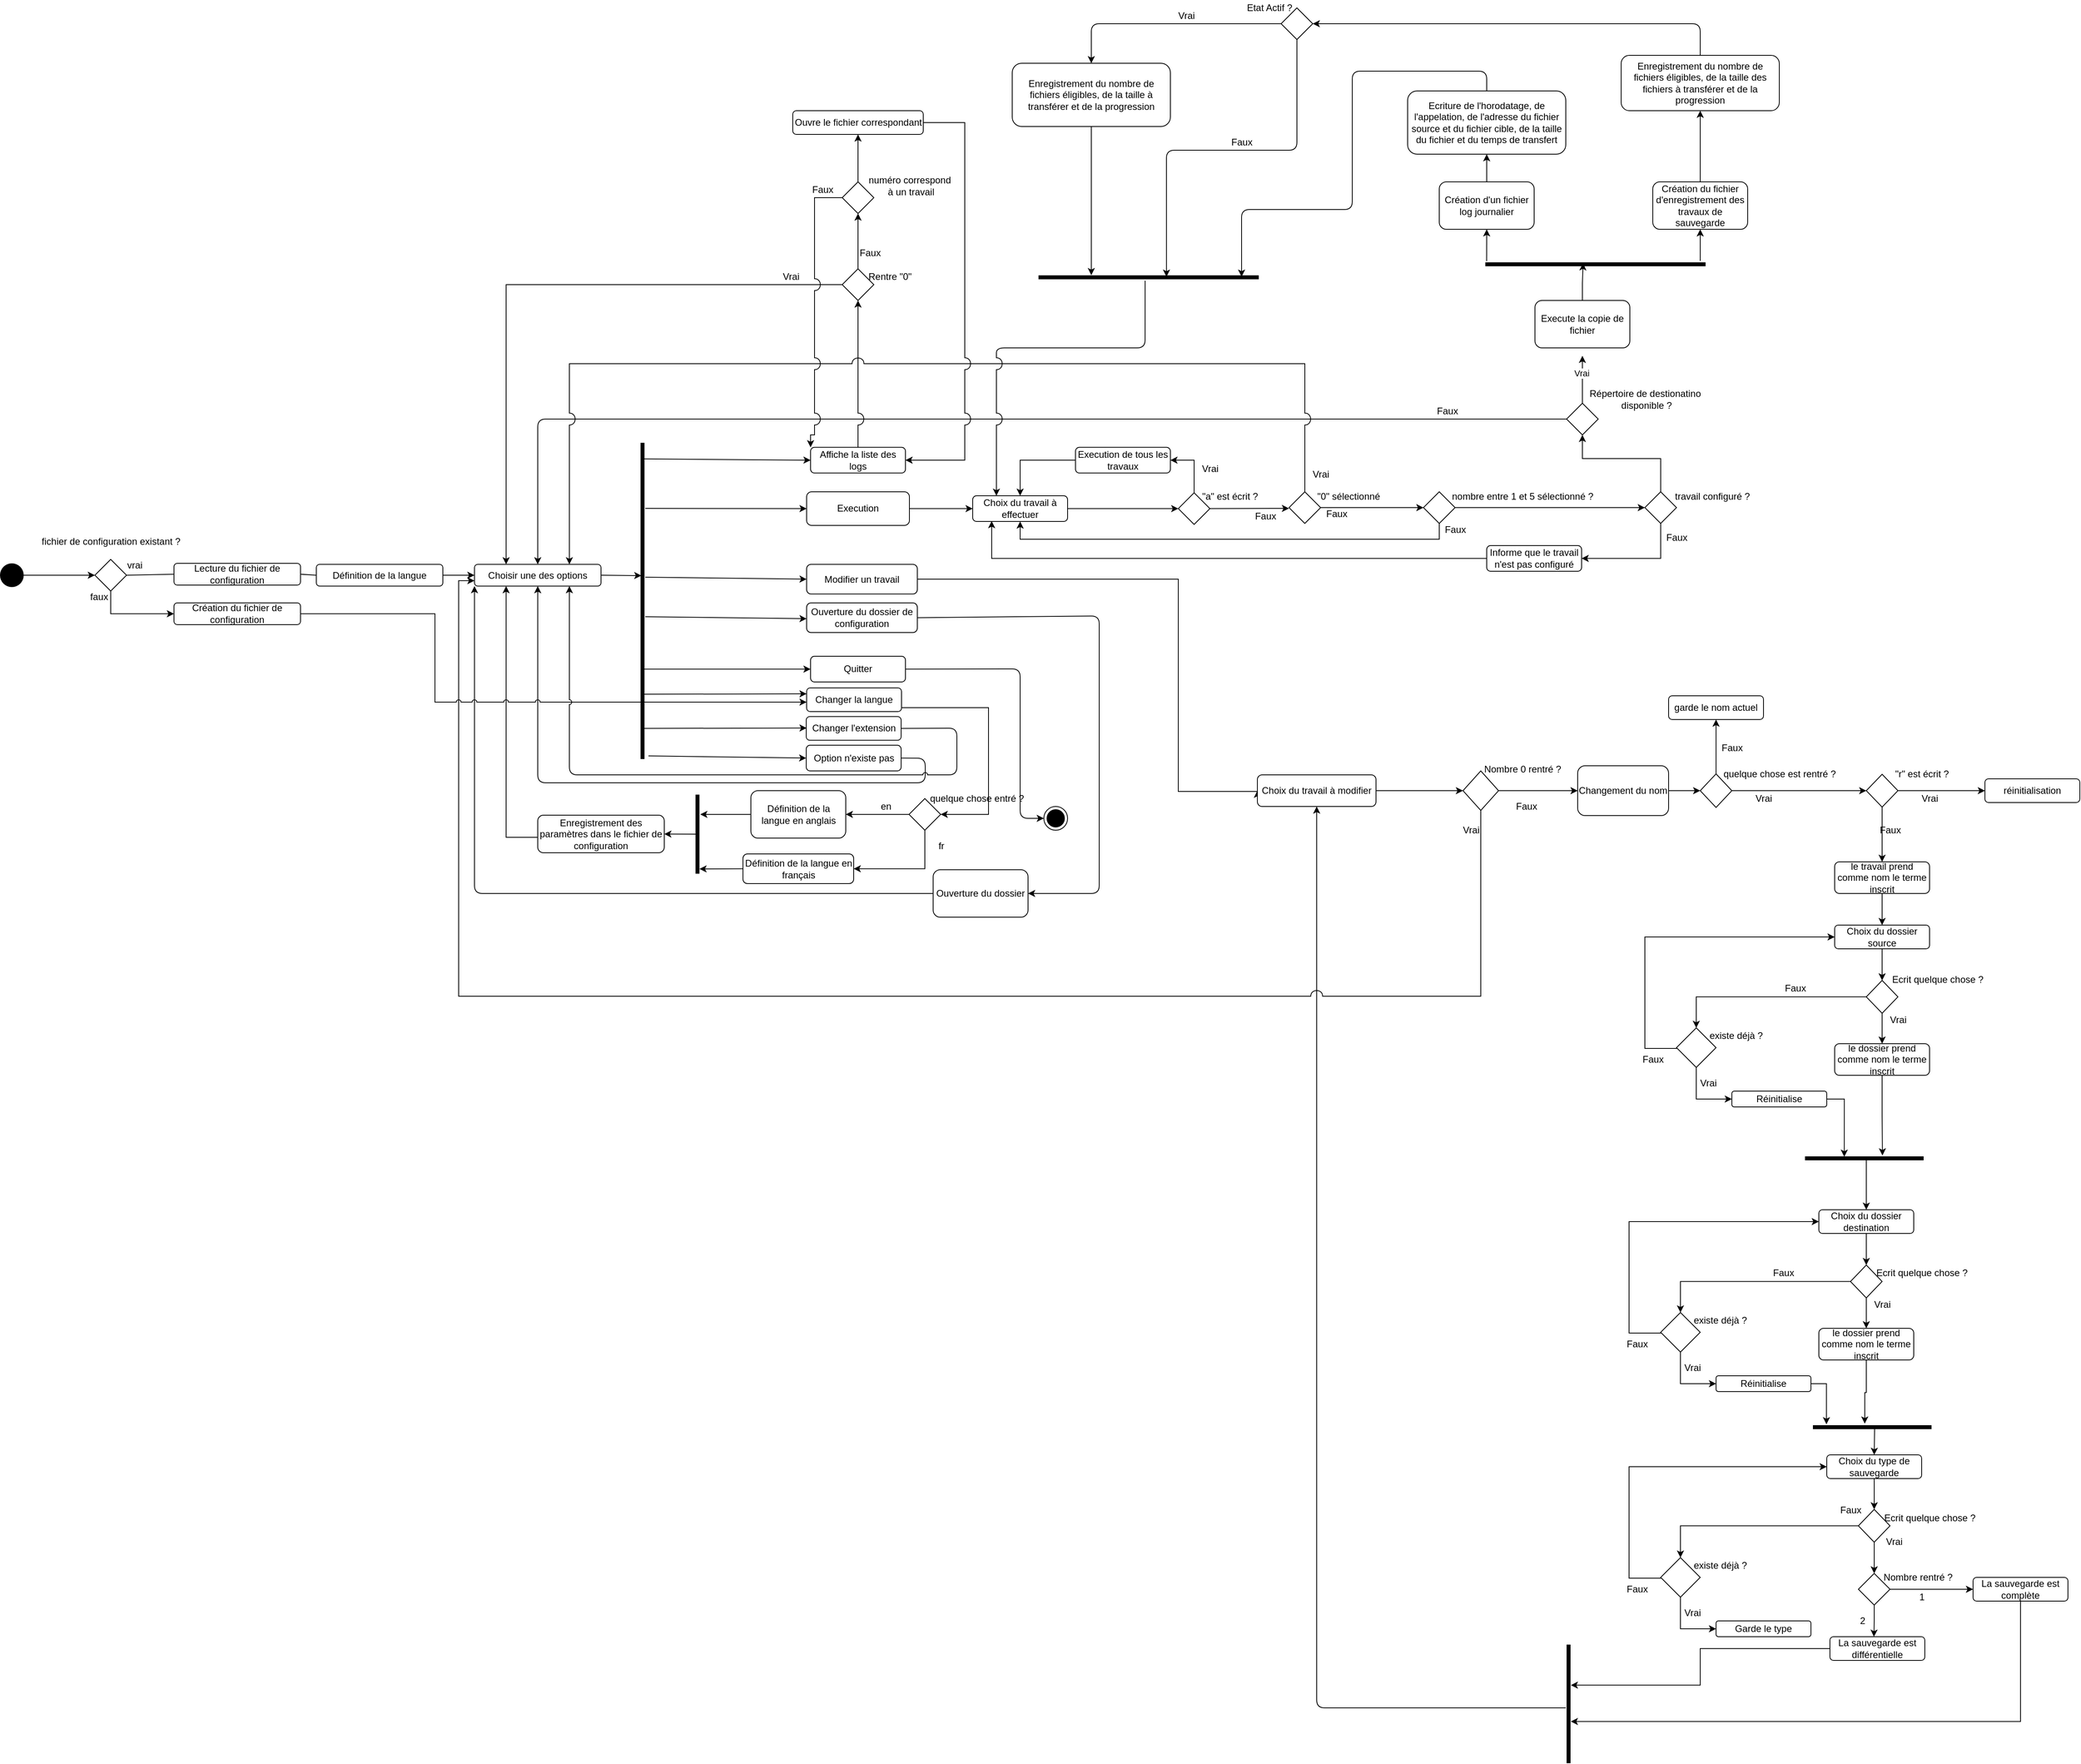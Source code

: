 <mxfile version="13.9.9" type="device"><diagram id="Pqqq1iRG-9QUSBHrZ13n" name="Page-1"><mxGraphModel dx="1913" dy="1967" grid="1" gridSize="10" guides="1" tooltips="1" connect="1" arrows="1" fold="1" page="1" pageScale="1" pageWidth="827" pageHeight="1169" math="0" shadow="0"><root><mxCell id="0"/><mxCell id="1" parent="0"/><mxCell id="rK_7mFO2ZFrOC4l9pRHA-6" style="edgeStyle=orthogonalEdgeStyle;rounded=0;orthogonalLoop=1;jettySize=auto;html=1;entryX=0;entryY=0.5;entryDx=0;entryDy=0;" parent="1" source="pSCI7zslac95Q4Fa9Zxy-1" target="rK_7mFO2ZFrOC4l9pRHA-3" edge="1"><mxGeometry relative="1" as="geometry"/></mxCell><mxCell id="pSCI7zslac95Q4Fa9Zxy-1" value="" style="ellipse;fillColor=#000000;strokeColor=none;" parent="1" vertex="1"><mxGeometry x="-780" y="632.5" width="30" height="30" as="geometry"/></mxCell><mxCell id="pSCI7zslac95Q4Fa9Zxy-10" value="" style="endArrow=classic;html=1;entryX=0;entryY=0.5;entryDx=0;entryDy=0;" parent="1" target="pSCI7zslac95Q4Fa9Zxy-12" edge="1"><mxGeometry width="50" height="50" relative="1" as="geometry"><mxPoint x="36" y="563" as="sourcePoint"/><mxPoint x="510" y="605" as="targetPoint"/></mxGeometry></mxCell><mxCell id="pSCI7zslac95Q4Fa9Zxy-11" value="" style="endArrow=classic;html=1;entryX=0;entryY=0.5;entryDx=0;entryDy=0;" parent="1" target="pSCI7zslac95Q4Fa9Zxy-14" edge="1"><mxGeometry width="50" height="50" relative="1" as="geometry"><mxPoint x="36" y="650" as="sourcePoint"/><mxPoint x="507" y="685" as="targetPoint"/></mxGeometry></mxCell><mxCell id="pSCI7zslac95Q4Fa9Zxy-12" value="Execution" style="rounded=1;whiteSpace=wrap;html=1;" parent="1" vertex="1"><mxGeometry x="240" y="542" width="130" height="42.5" as="geometry"/></mxCell><mxCell id="h0o9yH025k7sp3rtmuv4-20" style="edgeStyle=orthogonalEdgeStyle;rounded=0;orthogonalLoop=1;jettySize=auto;html=1;entryX=0;entryY=0.5;entryDx=0;entryDy=0;" parent="1" source="pSCI7zslac95Q4Fa9Zxy-14" target="pSCI7zslac95Q4Fa9Zxy-15" edge="1"><mxGeometry relative="1" as="geometry"><Array as="points"><mxPoint x="710" y="653"/><mxPoint x="710" y="921"/></Array></mxGeometry></mxCell><mxCell id="pSCI7zslac95Q4Fa9Zxy-14" value="Modifier un travail" style="rounded=1;whiteSpace=wrap;html=1;" parent="1" vertex="1"><mxGeometry x="240" y="633.75" width="140" height="37.5" as="geometry"/></mxCell><mxCell id="h0o9yH025k7sp3rtmuv4-125" style="edgeStyle=orthogonalEdgeStyle;rounded=0;orthogonalLoop=1;jettySize=auto;html=1;entryX=0;entryY=0.5;entryDx=0;entryDy=0;" parent="1" source="pSCI7zslac95Q4Fa9Zxy-15" target="h0o9yH025k7sp3rtmuv4-123" edge="1"><mxGeometry relative="1" as="geometry"/></mxCell><mxCell id="pSCI7zslac95Q4Fa9Zxy-15" value="Choix du travail à modifier" style="rounded=1;whiteSpace=wrap;html=1;" parent="1" vertex="1"><mxGeometry x="810" y="900" width="150" height="40" as="geometry"/></mxCell><mxCell id="pSCI7zslac95Q4Fa9Zxy-23" value="" style="rhombus;whiteSpace=wrap;html=1;" parent="1" vertex="1"><mxGeometry x="840" y="-70" width="40" height="40" as="geometry"/></mxCell><mxCell id="pSCI7zslac95Q4Fa9Zxy-25" value="Etat Actif ?" style="text;html=1;align=center;verticalAlign=middle;resizable=0;points=[];autosize=1;" parent="1" vertex="1"><mxGeometry x="790" y="-80" width="70" height="20" as="geometry"/></mxCell><mxCell id="pSCI7zslac95Q4Fa9Zxy-26" value="" style="endArrow=classic;html=1;exitX=0.5;exitY=1;exitDx=0;exitDy=0;entryX=0.352;entryY=0.419;entryDx=0;entryDy=0;entryPerimeter=0;" parent="1" source="pSCI7zslac95Q4Fa9Zxy-23" target="h0o9yH025k7sp3rtmuv4-165" edge="1"><mxGeometry width="50" height="50" relative="1" as="geometry"><mxPoint x="590" y="380" as="sourcePoint"/><mxPoint x="695" y="170" as="targetPoint"/><Array as="points"><mxPoint x="860" y="110"/><mxPoint x="695" y="110"/></Array></mxGeometry></mxCell><mxCell id="pSCI7zslac95Q4Fa9Zxy-28" value="Création du fichier d'enregistrement des travaux de sauvegarde" style="rounded=1;whiteSpace=wrap;html=1;" parent="1" vertex="1"><mxGeometry x="1310" y="150" width="120" height="60" as="geometry"/></mxCell><mxCell id="pSCI7zslac95Q4Fa9Zxy-32" value="Enregistrement du nombre de fichiers éligibles, de la taille des fichiers à transférer et de la progression" style="rounded=1;whiteSpace=wrap;html=1;" parent="1" vertex="1"><mxGeometry x="1270" y="-10" width="200" height="70" as="geometry"/></mxCell><mxCell id="pSCI7zslac95Q4Fa9Zxy-35" value="Création d'un fichier log journalier" style="rounded=1;whiteSpace=wrap;html=1;" parent="1" vertex="1"><mxGeometry x="1040" y="150" width="120" height="60" as="geometry"/></mxCell><mxCell id="pSCI7zslac95Q4Fa9Zxy-37" value="Ecriture de l'horodatage, de l'appelation, de l'adresse du fichier source et du fichier cible, de la taille du fichier et du temps de transfert" style="rounded=1;whiteSpace=wrap;html=1;" parent="1" vertex="1"><mxGeometry x="1000" y="35" width="200" height="80" as="geometry"/></mxCell><mxCell id="rXF3hH0OfseFt2itm7GK-2" value="" style="rhombus;whiteSpace=wrap;html=1;" parent="1" vertex="1"><mxGeometry x="1201" y="430" width="40" height="40" as="geometry"/></mxCell><mxCell id="rXF3hH0OfseFt2itm7GK-3" value="Répertoire de destionatino&lt;br&gt;&amp;nbsp;disponible ?" style="text;html=1;align=center;verticalAlign=middle;resizable=0;points=[];autosize=1;" parent="1" vertex="1"><mxGeometry x="1220" y="410" width="160" height="30" as="geometry"/></mxCell><mxCell id="rXF3hH0OfseFt2itm7GK-4" value="" style="endArrow=classic;html=1;exitX=0.5;exitY=0;exitDx=0;exitDy=0;" parent="1" source="rXF3hH0OfseFt2itm7GK-2" edge="1"><mxGeometry width="50" height="50" relative="1" as="geometry"><mxPoint x="1090" y="380" as="sourcePoint"/><mxPoint x="1221" y="370" as="targetPoint"/><Array as="points"><mxPoint x="1221" y="380"/></Array></mxGeometry></mxCell><mxCell id="rXF3hH0OfseFt2itm7GK-5" value="Vrai&lt;br&gt;" style="edgeLabel;html=1;align=center;verticalAlign=middle;resizable=0;points=[];" parent="rXF3hH0OfseFt2itm7GK-4" vertex="1" connectable="0"><mxGeometry x="-0.096" y="1" relative="1" as="geometry"><mxPoint y="-11" as="offset"/></mxGeometry></mxCell><mxCell id="rXF3hH0OfseFt2itm7GK-6" value="" style="endArrow=classic;html=1;entryX=0.5;entryY=0;entryDx=0;entryDy=0;exitX=0;exitY=0.5;exitDx=0;exitDy=0;" parent="1" source="rXF3hH0OfseFt2itm7GK-2" target="2zeeoTgWEDxm7dNyPJ4--5" edge="1"><mxGeometry width="50" height="50" relative="1" as="geometry"><mxPoint x="1100" y="450" as="sourcePoint"/><mxPoint x="1090" y="270" as="targetPoint"/><Array as="points"><mxPoint x="960" y="450"/><mxPoint x="-100" y="450"/></Array></mxGeometry></mxCell><mxCell id="rXF3hH0OfseFt2itm7GK-8" value="Faux" style="text;html=1;align=center;verticalAlign=middle;resizable=0;points=[];autosize=1;" parent="1" vertex="1"><mxGeometry x="1030" y="430" width="40" height="20" as="geometry"/></mxCell><mxCell id="2zeeoTgWEDxm7dNyPJ4--4" value="" style="html=1;points=[];perimeter=orthogonalPerimeter;fillColor=#000000;strokeColor=none;" parent="1" vertex="1"><mxGeometry x="30" y="480" width="5" height="400" as="geometry"/></mxCell><mxCell id="2zeeoTgWEDxm7dNyPJ4--5" value="Choisir une des options" style="rounded=1;whiteSpace=wrap;html=1;" parent="1" vertex="1"><mxGeometry x="-180" y="633.75" width="160" height="27.5" as="geometry"/></mxCell><mxCell id="2zeeoTgWEDxm7dNyPJ4--6" value="" style="endArrow=classic;html=1;exitX=1;exitY=0.5;exitDx=0;exitDy=0;entryX=0;entryY=0.5;entryDx=0;entryDy=0;startArrow=none;" parent="1" source="rK_7mFO2ZFrOC4l9pRHA-9" target="2zeeoTgWEDxm7dNyPJ4--5" edge="1"><mxGeometry width="50" height="50" relative="1" as="geometry"><mxPoint x="-310.0" y="647.5" as="sourcePoint"/><mxPoint x="-420" y="657.5" as="targetPoint"/><Array as="points"/></mxGeometry></mxCell><mxCell id="2zeeoTgWEDxm7dNyPJ4--9" value="" style="endArrow=classic;html=1;exitX=1;exitY=0.5;exitDx=0;exitDy=0;" parent="1" source="2zeeoTgWEDxm7dNyPJ4--5" edge="1"><mxGeometry width="50" height="50" relative="1" as="geometry"><mxPoint x="-300" y="657.5" as="sourcePoint"/><mxPoint x="31" y="648" as="targetPoint"/><Array as="points"/></mxGeometry></mxCell><mxCell id="h0o9yH025k7sp3rtmuv4-9" style="edgeStyle=orthogonalEdgeStyle;rounded=0;orthogonalLoop=1;jettySize=auto;html=1;entryX=1;entryY=0.5;entryDx=0;entryDy=0;" parent="1" source="2zeeoTgWEDxm7dNyPJ4--10" target="h0o9yH025k7sp3rtmuv4-12" edge="1"><mxGeometry relative="1" as="geometry"><mxPoint x="460" y="940" as="targetPoint"/><Array as="points"><mxPoint x="470" y="815"/><mxPoint x="470" y="950"/></Array></mxGeometry></mxCell><mxCell id="2zeeoTgWEDxm7dNyPJ4--10" value="Changer la langue" style="rounded=1;whiteSpace=wrap;html=1;" parent="1" vertex="1"><mxGeometry x="240" y="790" width="120" height="30" as="geometry"/></mxCell><mxCell id="2zeeoTgWEDxm7dNyPJ4--11" value="" style="endArrow=classic;html=1;exitX=0.4;exitY=0.795;exitDx=0;exitDy=0;exitPerimeter=0;entryX=0;entryY=0.25;entryDx=0;entryDy=0;" parent="1" source="2zeeoTgWEDxm7dNyPJ4--4" target="2zeeoTgWEDxm7dNyPJ4--10" edge="1"><mxGeometry width="50" height="50" relative="1" as="geometry"><mxPoint x="36" y="759.5" as="sourcePoint"/><mxPoint x="130" y="815" as="targetPoint"/></mxGeometry></mxCell><mxCell id="2zeeoTgWEDxm7dNyPJ4--12" value="" style="ellipse;html=1;shape=endState;fillColor=#000000;strokeColor=#000000;" parent="1" vertex="1"><mxGeometry x="540" y="940" width="30" height="30" as="geometry"/></mxCell><mxCell id="h0o9yH025k7sp3rtmuv4-168" style="edgeStyle=orthogonalEdgeStyle;rounded=0;jumpStyle=arc;jumpSize=15;orthogonalLoop=1;jettySize=auto;html=1;entryX=0.5;entryY=1;entryDx=0;entryDy=0;" parent="1" source="2zeeoTgWEDxm7dNyPJ4--14" target="h0o9yH025k7sp3rtmuv4-169" edge="1"><mxGeometry relative="1" as="geometry"><mxPoint x="305" y="330" as="targetPoint"/></mxGeometry></mxCell><mxCell id="2zeeoTgWEDxm7dNyPJ4--14" value="Affiche la liste des logs" style="rounded=1;whiteSpace=wrap;html=1;" parent="1" vertex="1"><mxGeometry x="245" y="485.75" width="120" height="32.5" as="geometry"/></mxCell><mxCell id="2zeeoTgWEDxm7dNyPJ4--15" value="" style="endArrow=classic;html=1;exitX=1;exitY=0.051;exitDx=0;exitDy=0;exitPerimeter=0;entryX=0;entryY=0.5;entryDx=0;entryDy=0;" parent="1" source="2zeeoTgWEDxm7dNyPJ4--4" target="2zeeoTgWEDxm7dNyPJ4--14" edge="1"><mxGeometry width="50" height="50" relative="1" as="geometry"><mxPoint x="60" y="480" as="sourcePoint"/><mxPoint x="250" y="506" as="targetPoint"/></mxGeometry></mxCell><mxCell id="2zeeoTgWEDxm7dNyPJ4--16" value="Quitter" style="rounded=1;whiteSpace=wrap;html=1;" parent="1" vertex="1"><mxGeometry x="245" y="750" width="120" height="32.5" as="geometry"/></mxCell><mxCell id="2zeeoTgWEDxm7dNyPJ4--17" value="" style="endArrow=classic;html=1;entryX=0;entryY=0.5;entryDx=0;entryDy=0;" parent="1" source="2zeeoTgWEDxm7dNyPJ4--4" target="2zeeoTgWEDxm7dNyPJ4--16" edge="1"><mxGeometry width="50" height="50" relative="1" as="geometry"><mxPoint x="46" y="660" as="sourcePoint"/><mxPoint x="245" y="668.75" as="targetPoint"/></mxGeometry></mxCell><mxCell id="ECWKXX1cyewEBqcnCBlq-2" value="" style="endArrow=classic;html=1;exitX=1;exitY=0.5;exitDx=0;exitDy=0;entryX=0;entryY=0.5;entryDx=0;entryDy=0;" parent="1" source="pSCI7zslac95Q4Fa9Zxy-12" target="h0o9yH025k7sp3rtmuv4-137" edge="1"><mxGeometry width="50" height="50" relative="1" as="geometry"><mxPoint x="550" y="600" as="sourcePoint"/><mxPoint x="440" y="562" as="targetPoint"/></mxGeometry></mxCell><mxCell id="ECWKXX1cyewEBqcnCBlq-8" value="" style="endArrow=classic;html=1;exitX=1;exitY=0.5;exitDx=0;exitDy=0;" parent="1" source="Z3g2OC04NOFplPZjzpFf-1" edge="1"><mxGeometry width="50" height="50" relative="1" as="geometry"><mxPoint x="580" y="615" as="sourcePoint"/><mxPoint x="850" y="563" as="targetPoint"/><Array as="points"><mxPoint x="840" y="563"/></Array></mxGeometry></mxCell><mxCell id="ECWKXX1cyewEBqcnCBlq-16" value="" style="endArrow=classic;html=1;exitX=1;exitY=0.5;exitDx=0;exitDy=0;" parent="1" source="2zeeoTgWEDxm7dNyPJ4--16" edge="1"><mxGeometry width="50" height="50" relative="1" as="geometry"><mxPoint x="380" y="805" as="sourcePoint"/><mxPoint x="540" y="955" as="targetPoint"/><Array as="points"><mxPoint x="510" y="766"/><mxPoint x="510" y="920"/><mxPoint x="510" y="955"/></Array></mxGeometry></mxCell><mxCell id="h0o9yH025k7sp3rtmuv4-140" style="edgeStyle=orthogonalEdgeStyle;rounded=0;jumpStyle=arc;jumpSize=15;orthogonalLoop=1;jettySize=auto;html=1;entryX=1;entryY=0.5;entryDx=0;entryDy=0;" parent="1" source="Z3g2OC04NOFplPZjzpFf-1" target="h0o9yH025k7sp3rtmuv4-139" edge="1"><mxGeometry relative="1" as="geometry"><Array as="points"><mxPoint x="730" y="502"/></Array></mxGeometry></mxCell><mxCell id="Z3g2OC04NOFplPZjzpFf-1" value="" style="rhombus;whiteSpace=wrap;html=1;" parent="1" vertex="1"><mxGeometry x="710" y="543.25" width="40" height="40" as="geometry"/></mxCell><mxCell id="Z3g2OC04NOFplPZjzpFf-3" value="&lt;span&gt;&quot;a&quot; est écrit ?&lt;/span&gt;" style="text;html=1;align=center;verticalAlign=middle;resizable=0;points=[];autosize=1;" parent="1" vertex="1"><mxGeometry x="730" y="538.25" width="90" height="20" as="geometry"/></mxCell><mxCell id="Z3g2OC04NOFplPZjzpFf-4" value="Vrai" style="text;html=1;align=center;verticalAlign=middle;resizable=0;points=[];autosize=1;" parent="1" vertex="1"><mxGeometry x="730" y="502.5" width="40" height="20" as="geometry"/></mxCell><mxCell id="Z3g2OC04NOFplPZjzpFf-5" value="Faux" style="text;html=1;align=center;verticalAlign=middle;resizable=0;points=[];autosize=1;" parent="1" vertex="1"><mxGeometry x="800" y="563.25" width="40" height="20" as="geometry"/></mxCell><mxCell id="Z3g2OC04NOFplPZjzpFf-6" value="" style="html=1;points=[];perimeter=orthogonalPerimeter;fillColor=#000000;strokeColor=none;rotation=90;" parent="1" vertex="1"><mxGeometry x="1235" y="115" width="5" height="278.52" as="geometry"/></mxCell><mxCell id="Z3g2OC04NOFplPZjzpFf-7" value="" style="endArrow=classic;html=1;entryX=0.5;entryY=1;entryDx=0;entryDy=0;exitX=-0.301;exitY=0.994;exitDx=0;exitDy=0;exitPerimeter=0;" parent="1" source="Z3g2OC04NOFplPZjzpFf-6" target="pSCI7zslac95Q4Fa9Zxy-35" edge="1"><mxGeometry width="50" height="50" relative="1" as="geometry"><mxPoint x="1059" y="344" as="sourcePoint"/><mxPoint x="1281" y="164.5" as="targetPoint"/><Array as="points"/></mxGeometry></mxCell><mxCell id="Z3g2OC04NOFplPZjzpFf-9" value="" style="endArrow=classic;html=1;entryX=0.5;entryY=1;entryDx=0;entryDy=0;exitX=0.5;exitY=0;exitDx=0;exitDy=0;" parent="1" source="pSCI7zslac95Q4Fa9Zxy-35" target="pSCI7zslac95Q4Fa9Zxy-37" edge="1"><mxGeometry width="50" height="50" relative="1" as="geometry"><mxPoint x="1186.025" y="190" as="sourcePoint"/><mxPoint x="1186" y="110" as="targetPoint"/><Array as="points"/></mxGeometry></mxCell><mxCell id="Z3g2OC04NOFplPZjzpFf-10" value="" style="endArrow=classic;html=1;entryX=0.5;entryY=1;entryDx=0;entryDy=0;" parent="1" target="pSCI7zslac95Q4Fa9Zxy-28" edge="1"><mxGeometry width="50" height="50" relative="1" as="geometry"><mxPoint x="1370" y="250" as="sourcePoint"/><mxPoint x="1381.63" y="230" as="targetPoint"/><Array as="points"/></mxGeometry></mxCell><mxCell id="Z3g2OC04NOFplPZjzpFf-11" value="" style="endArrow=classic;html=1;exitX=0.5;exitY=0;exitDx=0;exitDy=0;entryX=0.5;entryY=1;entryDx=0;entryDy=0;" parent="1" source="pSCI7zslac95Q4Fa9Zxy-28" target="pSCI7zslac95Q4Fa9Zxy-32" edge="1"><mxGeometry width="50" height="50" relative="1" as="geometry"><mxPoint x="1220" y="280" as="sourcePoint"/><mxPoint x="1270" y="230" as="targetPoint"/></mxGeometry></mxCell><mxCell id="Z3g2OC04NOFplPZjzpFf-13" value="" style="endArrow=classic;html=1;exitX=0.5;exitY=0;exitDx=0;exitDy=0;entryX=1;entryY=0.5;entryDx=0;entryDy=0;" parent="1" source="pSCI7zslac95Q4Fa9Zxy-32" target="pSCI7zslac95Q4Fa9Zxy-23" edge="1"><mxGeometry width="50" height="50" relative="1" as="geometry"><mxPoint x="860" y="-5" as="sourcePoint"/><mxPoint x="860" y="-95" as="targetPoint"/><Array as="points"><mxPoint x="1370" y="-50"/></Array></mxGeometry></mxCell><mxCell id="Z3g2OC04NOFplPZjzpFf-14" value="" style="endArrow=classic;html=1;exitX=0;exitY=0.5;exitDx=0;exitDy=0;entryX=0.5;entryY=0;entryDx=0;entryDy=0;" parent="1" source="pSCI7zslac95Q4Fa9Zxy-23" target="Z3g2OC04NOFplPZjzpFf-15" edge="1"><mxGeometry width="50" height="50" relative="1" as="geometry"><mxPoint x="590" y="30" as="sourcePoint"/><mxPoint x="590" y="30" as="targetPoint"/><Array as="points"><mxPoint x="600" y="-50"/></Array></mxGeometry></mxCell><mxCell id="Z3g2OC04NOFplPZjzpFf-15" value="Enregistrement du nombre de fichiers éligibles, de la taille à transférer et de la progression" style="rounded=1;whiteSpace=wrap;html=1;" parent="1" vertex="1"><mxGeometry x="500" width="200" height="80" as="geometry"/></mxCell><mxCell id="Z3g2OC04NOFplPZjzpFf-18" value="Vrai" style="text;html=1;align=center;verticalAlign=middle;resizable=0;points=[];autosize=1;" parent="1" vertex="1"><mxGeometry x="700" y="-70" width="40" height="20" as="geometry"/></mxCell><mxCell id="Z3g2OC04NOFplPZjzpFf-19" value="Faux" style="text;html=1;align=center;verticalAlign=middle;resizable=0;points=[];autosize=1;" parent="1" vertex="1"><mxGeometry x="770" y="90" width="40" height="20" as="geometry"/></mxCell><mxCell id="Z3g2OC04NOFplPZjzpFf-20" value="" style="endArrow=classic;html=1;entryX=0.352;entryY=0.078;entryDx=0;entryDy=0;exitX=0.5;exitY=0;exitDx=0;exitDy=0;entryPerimeter=0;" parent="1" source="pSCI7zslac95Q4Fa9Zxy-37" target="h0o9yH025k7sp3rtmuv4-165" edge="1"><mxGeometry width="50" height="50" relative="1" as="geometry"><mxPoint x="830" y="215" as="sourcePoint"/><mxPoint x="710" y="185" as="targetPoint"/><Array as="points"><mxPoint x="1100" y="10"/><mxPoint x="930" y="10"/><mxPoint x="930" y="185"/><mxPoint x="790" y="185"/></Array></mxGeometry></mxCell><mxCell id="Z3g2OC04NOFplPZjzpFf-21" value="" style="endArrow=classic;html=1;exitX=0.5;exitY=1;exitDx=0;exitDy=0;" parent="1" source="Z3g2OC04NOFplPZjzpFf-15" edge="1"><mxGeometry width="50" height="50" relative="1" as="geometry"><mxPoint x="660" y="280" as="sourcePoint"/><mxPoint x="600" y="268" as="targetPoint"/><Array as="points"/></mxGeometry></mxCell><mxCell id="h0o9yH025k7sp3rtmuv4-1" value="Ouverture du dossier" style="rounded=1;whiteSpace=wrap;html=1;" parent="1" vertex="1"><mxGeometry x="400" y="1020" width="120" height="60" as="geometry"/></mxCell><mxCell id="h0o9yH025k7sp3rtmuv4-2" value="" style="endArrow=classic;html=1;entryX=1;entryY=0.5;entryDx=0;entryDy=0;exitX=1;exitY=0.5;exitDx=0;exitDy=0;" parent="1" source="h0o9yH025k7sp3rtmuv4-4" target="h0o9yH025k7sp3rtmuv4-1" edge="1"><mxGeometry width="50" height="50" relative="1" as="geometry"><mxPoint x="460" y="699" as="sourcePoint"/><mxPoint x="250" y="662.5" as="targetPoint"/><Array as="points"><mxPoint x="610" y="699"/><mxPoint x="610" y="1050"/></Array></mxGeometry></mxCell><mxCell id="h0o9yH025k7sp3rtmuv4-3" value="" style="endArrow=classic;html=1;entryX=0;entryY=1;entryDx=0;entryDy=0;exitX=0;exitY=0.5;exitDx=0;exitDy=0;" parent="1" source="h0o9yH025k7sp3rtmuv4-1" target="2zeeoTgWEDxm7dNyPJ4--5" edge="1"><mxGeometry width="50" height="50" relative="1" as="geometry"><mxPoint x="-60" y="1020.82" as="sourcePoint"/><mxPoint x="155" y="1020" as="targetPoint"/><Array as="points"><mxPoint x="350" y="1050"/><mxPoint x="-180" y="1050"/></Array></mxGeometry></mxCell><mxCell id="h0o9yH025k7sp3rtmuv4-4" value="Ouverture du dossier de configuration" style="rounded=1;whiteSpace=wrap;html=1;" parent="1" vertex="1"><mxGeometry x="240" y="682.5" width="140" height="37.5" as="geometry"/></mxCell><mxCell id="h0o9yH025k7sp3rtmuv4-5" value="" style="endArrow=classic;html=1;entryX=0;entryY=0.5;entryDx=0;entryDy=0;" parent="1" edge="1"><mxGeometry width="50" height="50" relative="1" as="geometry"><mxPoint x="36" y="700" as="sourcePoint"/><mxPoint x="240" y="702.5" as="targetPoint"/></mxGeometry></mxCell><mxCell id="h0o9yH025k7sp3rtmuv4-6" value="" style="endArrow=classic;html=1;entryX=0;entryY=0.5;entryDx=0;entryDy=0;exitX=2;exitY=0.99;exitDx=0;exitDy=0;exitPerimeter=0;" parent="1" source="2zeeoTgWEDxm7dNyPJ4--4" target="h0o9yH025k7sp3rtmuv4-7" edge="1"><mxGeometry width="50" height="50" relative="1" as="geometry"><mxPoint y="870" as="sourcePoint"/><mxPoint x="215" y="870" as="targetPoint"/></mxGeometry></mxCell><mxCell id="h0o9yH025k7sp3rtmuv4-7" value="Option n'existe pas" style="rounded=1;whiteSpace=wrap;html=1;" parent="1" vertex="1"><mxGeometry x="239.5" y="862.5" width="120" height="32.5" as="geometry"/></mxCell><mxCell id="h0o9yH025k7sp3rtmuv4-8" value="" style="endArrow=classic;html=1;exitX=1;exitY=0.5;exitDx=0;exitDy=0;entryX=0.5;entryY=1;entryDx=0;entryDy=0;" parent="1" source="h0o9yH025k7sp3rtmuv4-7" target="2zeeoTgWEDxm7dNyPJ4--5" edge="1"><mxGeometry width="50" height="50" relative="1" as="geometry"><mxPoint x="20" y="830" as="sourcePoint"/><mxPoint x="70" y="780" as="targetPoint"/><Array as="points"><mxPoint x="390" y="879"/><mxPoint x="390" y="910"/><mxPoint x="-100" y="910"/><mxPoint x="-100" y="890"/></Array></mxGeometry></mxCell><mxCell id="h0o9yH025k7sp3rtmuv4-15" style="edgeStyle=orthogonalEdgeStyle;rounded=0;orthogonalLoop=1;jettySize=auto;html=1;entryX=1;entryY=0.5;entryDx=0;entryDy=0;" parent="1" source="h0o9yH025k7sp3rtmuv4-12" target="h0o9yH025k7sp3rtmuv4-14" edge="1"><mxGeometry relative="1" as="geometry"/></mxCell><mxCell id="h0o9yH025k7sp3rtmuv4-17" style="edgeStyle=orthogonalEdgeStyle;rounded=0;orthogonalLoop=1;jettySize=auto;html=1;entryX=1;entryY=0.5;entryDx=0;entryDy=0;" parent="1" source="h0o9yH025k7sp3rtmuv4-12" target="h0o9yH025k7sp3rtmuv4-16" edge="1"><mxGeometry relative="1" as="geometry"><Array as="points"><mxPoint x="389.5" y="1019"/></Array></mxGeometry></mxCell><mxCell id="h0o9yH025k7sp3rtmuv4-12" value="" style="rhombus;whiteSpace=wrap;html=1;" parent="1" vertex="1"><mxGeometry x="369.5" y="930" width="40" height="40" as="geometry"/></mxCell><mxCell id="h0o9yH025k7sp3rtmuv4-13" value="quelque chose entré ?" style="text;html=1;align=center;verticalAlign=middle;resizable=0;points=[];autosize=1;" parent="1" vertex="1"><mxGeometry x="384.5" y="915" width="140" height="30" as="geometry"/></mxCell><mxCell id="h0o9yH025k7sp3rtmuv4-135" style="edgeStyle=orthogonalEdgeStyle;rounded=0;jumpStyle=arc;jumpSize=15;orthogonalLoop=1;jettySize=auto;html=1;entryX=-0.2;entryY=0.75;entryDx=0;entryDy=0;entryPerimeter=0;" parent="1" source="h0o9yH025k7sp3rtmuv4-14" target="h0o9yH025k7sp3rtmuv4-131" edge="1"><mxGeometry relative="1" as="geometry"/></mxCell><mxCell id="h0o9yH025k7sp3rtmuv4-14" value="Définition de la langue en anglais" style="rounded=1;whiteSpace=wrap;html=1;" parent="1" vertex="1"><mxGeometry x="169.5" y="920" width="120" height="60" as="geometry"/></mxCell><mxCell id="h0o9yH025k7sp3rtmuv4-134" style="edgeStyle=orthogonalEdgeStyle;rounded=0;jumpStyle=arc;jumpSize=15;orthogonalLoop=1;jettySize=auto;html=1;entryX=0;entryY=0.06;entryDx=0;entryDy=0;entryPerimeter=0;" parent="1" source="h0o9yH025k7sp3rtmuv4-16" target="h0o9yH025k7sp3rtmuv4-131" edge="1"><mxGeometry relative="1" as="geometry"/></mxCell><mxCell id="h0o9yH025k7sp3rtmuv4-16" value="Définition de la langue en français" style="rounded=1;whiteSpace=wrap;html=1;" parent="1" vertex="1"><mxGeometry x="159.5" y="1000" width="140" height="37.5" as="geometry"/></mxCell><mxCell id="h0o9yH025k7sp3rtmuv4-22" value="Changement du nom" style="rounded=1;whiteSpace=wrap;html=1;" parent="1" vertex="1"><mxGeometry x="1215" y="888.5" width="115" height="63" as="geometry"/></mxCell><mxCell id="h0o9yH025k7sp3rtmuv4-28" style="edgeStyle=orthogonalEdgeStyle;rounded=0;orthogonalLoop=1;jettySize=auto;html=1;" parent="1" source="h0o9yH025k7sp3rtmuv4-24" target="h0o9yH025k7sp3rtmuv4-25" edge="1"><mxGeometry relative="1" as="geometry"/></mxCell><mxCell id="h0o9yH025k7sp3rtmuv4-29" style="edgeStyle=orthogonalEdgeStyle;rounded=0;orthogonalLoop=1;jettySize=auto;html=1;" parent="1" source="h0o9yH025k7sp3rtmuv4-24" edge="1"><mxGeometry relative="1" as="geometry"><mxPoint x="1390" y="830" as="targetPoint"/></mxGeometry></mxCell><mxCell id="h0o9yH025k7sp3rtmuv4-24" value="" style="rhombus;whiteSpace=wrap;html=1;" parent="1" vertex="1"><mxGeometry x="1370" y="898.75" width="40" height="42.5" as="geometry"/></mxCell><mxCell id="h0o9yH025k7sp3rtmuv4-34" style="edgeStyle=orthogonalEdgeStyle;rounded=0;orthogonalLoop=1;jettySize=auto;html=1;entryX=0.5;entryY=0;entryDx=0;entryDy=0;" parent="1" source="h0o9yH025k7sp3rtmuv4-25" target="h0o9yH025k7sp3rtmuv4-39" edge="1"><mxGeometry relative="1" as="geometry"><mxPoint x="1600" y="830" as="targetPoint"/></mxGeometry></mxCell><mxCell id="h0o9yH025k7sp3rtmuv4-35" style="edgeStyle=orthogonalEdgeStyle;rounded=0;orthogonalLoop=1;jettySize=auto;html=1;entryX=0;entryY=0.5;entryDx=0;entryDy=0;" parent="1" source="h0o9yH025k7sp3rtmuv4-25" target="h0o9yH025k7sp3rtmuv4-36" edge="1"><mxGeometry relative="1" as="geometry"><mxPoint x="1740" y="920" as="targetPoint"/></mxGeometry></mxCell><mxCell id="h0o9yH025k7sp3rtmuv4-25" value="" style="rhombus;whiteSpace=wrap;html=1;" parent="1" vertex="1"><mxGeometry x="1580" y="899.25" width="40" height="41.5" as="geometry"/></mxCell><mxCell id="h0o9yH025k7sp3rtmuv4-26" value="" style="endArrow=classic;html=1;exitX=1;exitY=0.5;exitDx=0;exitDy=0;" parent="1" source="h0o9yH025k7sp3rtmuv4-22" target="h0o9yH025k7sp3rtmuv4-24" edge="1"><mxGeometry width="50" height="50" relative="1" as="geometry"><mxPoint x="1150" y="800" as="sourcePoint"/><mxPoint x="1200" y="750" as="targetPoint"/></mxGeometry></mxCell><mxCell id="h0o9yH025k7sp3rtmuv4-27" value="quelque chose est rentré ?" style="text;html=1;align=center;verticalAlign=middle;resizable=0;points=[];autosize=1;" parent="1" vertex="1"><mxGeometry x="1390" y="888.5" width="160" height="20" as="geometry"/></mxCell><mxCell id="h0o9yH025k7sp3rtmuv4-30" value="garde le nom actuel" style="rounded=1;whiteSpace=wrap;html=1;" parent="1" vertex="1"><mxGeometry x="1330" y="800" width="120" height="30" as="geometry"/></mxCell><mxCell id="h0o9yH025k7sp3rtmuv4-31" value="Vrai" style="text;html=1;align=center;verticalAlign=middle;resizable=0;points=[];autosize=1;" parent="1" vertex="1"><mxGeometry x="1430" y="920" width="40" height="20" as="geometry"/></mxCell><mxCell id="h0o9yH025k7sp3rtmuv4-32" value="Faux" style="text;html=1;align=center;verticalAlign=middle;resizable=0;points=[];autosize=1;" parent="1" vertex="1"><mxGeometry x="1390" y="856.25" width="40" height="20" as="geometry"/></mxCell><mxCell id="h0o9yH025k7sp3rtmuv4-33" value="&quot;r&quot; est écrit ?" style="text;html=1;align=center;verticalAlign=middle;resizable=0;points=[];autosize=1;" parent="1" vertex="1"><mxGeometry x="1610" y="888.5" width="80" height="20" as="geometry"/></mxCell><mxCell id="h0o9yH025k7sp3rtmuv4-36" value="réinitialisation" style="rounded=1;whiteSpace=wrap;html=1;" parent="1" vertex="1"><mxGeometry x="1730" y="905" width="120" height="30" as="geometry"/></mxCell><mxCell id="h0o9yH025k7sp3rtmuv4-37" value="Vrai" style="text;html=1;align=center;verticalAlign=middle;resizable=0;points=[];autosize=1;" parent="1" vertex="1"><mxGeometry x="1640" y="920" width="40" height="20" as="geometry"/></mxCell><mxCell id="h0o9yH025k7sp3rtmuv4-39" value="le travail prend comme nom le terme inscrit" style="rounded=1;whiteSpace=wrap;html=1;" parent="1" vertex="1"><mxGeometry x="1540" y="1010" width="120" height="40" as="geometry"/></mxCell><mxCell id="h0o9yH025k7sp3rtmuv4-40" value="Faux" style="text;html=1;align=center;verticalAlign=middle;resizable=0;points=[];autosize=1;" parent="1" vertex="1"><mxGeometry x="1590" y="960" width="40" height="20" as="geometry"/></mxCell><mxCell id="h0o9yH025k7sp3rtmuv4-41" style="edgeStyle=orthogonalEdgeStyle;rounded=0;orthogonalLoop=1;jettySize=auto;html=1;exitX=0.5;exitY=1;exitDx=0;exitDy=0;entryX=0.5;entryY=0;entryDx=0;entryDy=0;" parent="1" source="h0o9yH025k7sp3rtmuv4-39" target="h0o9yH025k7sp3rtmuv4-42" edge="1"><mxGeometry relative="1" as="geometry"><mxPoint x="1600" y="1130" as="targetPoint"/><mxPoint x="1400" y="908.75" as="sourcePoint"/><Array as="points"/></mxGeometry></mxCell><mxCell id="h0o9yH025k7sp3rtmuv4-42" value="Choix du dossier source" style="rounded=1;whiteSpace=wrap;html=1;" parent="1" vertex="1"><mxGeometry x="1540" y="1090" width="120" height="30" as="geometry"/></mxCell><mxCell id="h0o9yH025k7sp3rtmuv4-56" style="edgeStyle=orthogonalEdgeStyle;rounded=0;orthogonalLoop=1;jettySize=auto;html=1;entryX=0.5;entryY=0;entryDx=0;entryDy=0;" parent="1" source="h0o9yH025k7sp3rtmuv4-43" target="h0o9yH025k7sp3rtmuv4-55" edge="1"><mxGeometry relative="1" as="geometry"/></mxCell><mxCell id="h0o9yH025k7sp3rtmuv4-43" value="" style="rhombus;whiteSpace=wrap;html=1;" parent="1" vertex="1"><mxGeometry x="1580" y="1160" width="40" height="41.5" as="geometry"/></mxCell><mxCell id="h0o9yH025k7sp3rtmuv4-44" value="" style="endArrow=classic;html=1;exitX=0.5;exitY=1;exitDx=0;exitDy=0;entryX=0.5;entryY=0;entryDx=0;entryDy=0;" parent="1" source="h0o9yH025k7sp3rtmuv4-42" target="h0o9yH025k7sp3rtmuv4-43" edge="1"><mxGeometry width="50" height="50" relative="1" as="geometry"><mxPoint x="1230" y="970" as="sourcePoint"/><mxPoint x="1280" y="920" as="targetPoint"/></mxGeometry></mxCell><mxCell id="h0o9yH025k7sp3rtmuv4-54" style="edgeStyle=orthogonalEdgeStyle;rounded=0;orthogonalLoop=1;jettySize=auto;html=1;entryX=0.5;entryY=0;entryDx=0;entryDy=0;exitX=0;exitY=0.5;exitDx=0;exitDy=0;" parent="1" source="h0o9yH025k7sp3rtmuv4-43" target="h0o9yH025k7sp3rtmuv4-46" edge="1"><mxGeometry relative="1" as="geometry"><mxPoint x="1440" y="1179.75" as="sourcePoint"/></mxGeometry></mxCell><mxCell id="h0o9yH025k7sp3rtmuv4-48" style="edgeStyle=orthogonalEdgeStyle;rounded=0;orthogonalLoop=1;jettySize=auto;html=1;entryX=0;entryY=0.5;entryDx=0;entryDy=0;" parent="1" source="h0o9yH025k7sp3rtmuv4-46" target="h0o9yH025k7sp3rtmuv4-42" edge="1"><mxGeometry relative="1" as="geometry"><Array as="points"><mxPoint x="1300" y="1246"/><mxPoint x="1300" y="1105"/></Array></mxGeometry></mxCell><mxCell id="h0o9yH025k7sp3rtmuv4-51" style="edgeStyle=orthogonalEdgeStyle;rounded=0;orthogonalLoop=1;jettySize=auto;html=1;entryX=0;entryY=0.5;entryDx=0;entryDy=0;" parent="1" source="h0o9yH025k7sp3rtmuv4-46" target="h0o9yH025k7sp3rtmuv4-50" edge="1"><mxGeometry relative="1" as="geometry"><Array as="points"><mxPoint x="1365" y="1310"/></Array></mxGeometry></mxCell><mxCell id="h0o9yH025k7sp3rtmuv4-46" value="" style="rhombus;whiteSpace=wrap;html=1;" parent="1" vertex="1"><mxGeometry x="1340" y="1220" width="50" height="50" as="geometry"/></mxCell><mxCell id="h0o9yH025k7sp3rtmuv4-47" value="existe déjà ?" style="text;html=1;align=center;verticalAlign=middle;resizable=0;points=[];autosize=1;" parent="1" vertex="1"><mxGeometry x="1375" y="1220" width="80" height="20" as="geometry"/></mxCell><mxCell id="h0o9yH025k7sp3rtmuv4-49" value="Faux" style="text;html=1;align=center;verticalAlign=middle;resizable=0;points=[];autosize=1;" parent="1" vertex="1"><mxGeometry x="1290" y="1250" width="40" height="20" as="geometry"/></mxCell><mxCell id="h0o9yH025k7sp3rtmuv4-59" style="edgeStyle=orthogonalEdgeStyle;rounded=0;orthogonalLoop=1;jettySize=auto;html=1;exitX=1;exitY=0.5;exitDx=0;exitDy=0;entryX=0.1;entryY=0.669;entryDx=0;entryDy=0;entryPerimeter=0;" parent="1" source="h0o9yH025k7sp3rtmuv4-50" target="h0o9yH025k7sp3rtmuv4-58" edge="1"><mxGeometry relative="1" as="geometry"/></mxCell><mxCell id="h0o9yH025k7sp3rtmuv4-50" value="Réinitialise" style="rounded=1;whiteSpace=wrap;html=1;" parent="1" vertex="1"><mxGeometry x="1410" y="1300" width="120" height="20" as="geometry"/></mxCell><mxCell id="h0o9yH025k7sp3rtmuv4-52" value="Vrai" style="text;html=1;align=center;verticalAlign=middle;resizable=0;points=[];autosize=1;" parent="1" vertex="1"><mxGeometry x="1360" y="1280" width="40" height="20" as="geometry"/></mxCell><mxCell id="h0o9yH025k7sp3rtmuv4-60" style="edgeStyle=orthogonalEdgeStyle;rounded=0;orthogonalLoop=1;jettySize=auto;html=1;entryX=-0.233;entryY=0.347;entryDx=0;entryDy=0;entryPerimeter=0;" parent="1" source="h0o9yH025k7sp3rtmuv4-55" target="h0o9yH025k7sp3rtmuv4-58" edge="1"><mxGeometry relative="1" as="geometry"><Array as="points"/></mxGeometry></mxCell><mxCell id="h0o9yH025k7sp3rtmuv4-55" value="le dossier prend comme nom le terme inscrit" style="rounded=1;whiteSpace=wrap;html=1;" parent="1" vertex="1"><mxGeometry x="1540" y="1240" width="120" height="40" as="geometry"/></mxCell><mxCell id="h0o9yH025k7sp3rtmuv4-58" value="" style="html=1;points=[];perimeter=orthogonalPerimeter;fillColor=#000000;strokeColor=none;rotation=90;" parent="1" vertex="1"><mxGeometry x="1575" y="1310" width="5" height="150" as="geometry"/></mxCell><mxCell id="h0o9yH025k7sp3rtmuv4-61" value="Choix du dossier destination" style="rounded=1;whiteSpace=wrap;html=1;" parent="1" vertex="1"><mxGeometry x="1520" y="1450" width="120" height="30" as="geometry"/></mxCell><mxCell id="h0o9yH025k7sp3rtmuv4-63" style="edgeStyle=orthogonalEdgeStyle;rounded=0;orthogonalLoop=1;jettySize=auto;html=1;entryX=0.5;entryY=0;entryDx=0;entryDy=0;" parent="1" source="h0o9yH025k7sp3rtmuv4-64" target="h0o9yH025k7sp3rtmuv4-75" edge="1"><mxGeometry relative="1" as="geometry"/></mxCell><mxCell id="h0o9yH025k7sp3rtmuv4-64" value="" style="rhombus;whiteSpace=wrap;html=1;" parent="1" vertex="1"><mxGeometry x="1560" y="1520" width="40" height="41.5" as="geometry"/></mxCell><mxCell id="h0o9yH025k7sp3rtmuv4-65" value="" style="endArrow=classic;html=1;exitX=0.5;exitY=1;exitDx=0;exitDy=0;entryX=0.5;entryY=0;entryDx=0;entryDy=0;" parent="1" source="h0o9yH025k7sp3rtmuv4-61" target="h0o9yH025k7sp3rtmuv4-64" edge="1"><mxGeometry width="50" height="50" relative="1" as="geometry"><mxPoint x="1210" y="1330" as="sourcePoint"/><mxPoint x="1260" y="1280" as="targetPoint"/></mxGeometry></mxCell><mxCell id="h0o9yH025k7sp3rtmuv4-66" style="edgeStyle=orthogonalEdgeStyle;rounded=0;orthogonalLoop=1;jettySize=auto;html=1;entryX=0.5;entryY=0;entryDx=0;entryDy=0;exitX=0;exitY=0.5;exitDx=0;exitDy=0;" parent="1" source="h0o9yH025k7sp3rtmuv4-64" target="h0o9yH025k7sp3rtmuv4-70" edge="1"><mxGeometry relative="1" as="geometry"><mxPoint x="1420" y="1539.75" as="sourcePoint"/></mxGeometry></mxCell><mxCell id="h0o9yH025k7sp3rtmuv4-68" style="edgeStyle=orthogonalEdgeStyle;rounded=0;orthogonalLoop=1;jettySize=auto;html=1;entryX=0;entryY=0.5;entryDx=0;entryDy=0;" parent="1" source="h0o9yH025k7sp3rtmuv4-70" target="h0o9yH025k7sp3rtmuv4-61" edge="1"><mxGeometry relative="1" as="geometry"><Array as="points"><mxPoint x="1280" y="1606"/><mxPoint x="1280" y="1465"/></Array></mxGeometry></mxCell><mxCell id="h0o9yH025k7sp3rtmuv4-69" style="edgeStyle=orthogonalEdgeStyle;rounded=0;orthogonalLoop=1;jettySize=auto;html=1;entryX=0;entryY=0.5;entryDx=0;entryDy=0;" parent="1" source="h0o9yH025k7sp3rtmuv4-70" target="h0o9yH025k7sp3rtmuv4-73" edge="1"><mxGeometry relative="1" as="geometry"><Array as="points"><mxPoint x="1345" y="1670"/></Array></mxGeometry></mxCell><mxCell id="h0o9yH025k7sp3rtmuv4-70" value="" style="rhombus;whiteSpace=wrap;html=1;" parent="1" vertex="1"><mxGeometry x="1320" y="1580" width="50" height="50" as="geometry"/></mxCell><mxCell id="h0o9yH025k7sp3rtmuv4-71" value="existe déjà ?" style="text;html=1;align=center;verticalAlign=middle;resizable=0;points=[];autosize=1;" parent="1" vertex="1"><mxGeometry x="1355" y="1580" width="80" height="20" as="geometry"/></mxCell><mxCell id="h0o9yH025k7sp3rtmuv4-72" value="Faux" style="text;html=1;align=center;verticalAlign=middle;resizable=0;points=[];autosize=1;" parent="1" vertex="1"><mxGeometry x="1270" y="1610" width="40" height="20" as="geometry"/></mxCell><mxCell id="h0o9yH025k7sp3rtmuv4-93" style="edgeStyle=orthogonalEdgeStyle;rounded=0;orthogonalLoop=1;jettySize=auto;html=1;entryX=-0.233;entryY=0.886;entryDx=0;entryDy=0;entryPerimeter=0;" parent="1" source="h0o9yH025k7sp3rtmuv4-73" target="h0o9yH025k7sp3rtmuv4-92" edge="1"><mxGeometry relative="1" as="geometry"><Array as="points"><mxPoint x="1530" y="1670"/></Array></mxGeometry></mxCell><mxCell id="h0o9yH025k7sp3rtmuv4-73" value="Réinitialise" style="rounded=1;whiteSpace=wrap;html=1;" parent="1" vertex="1"><mxGeometry x="1390" y="1660" width="120" height="20" as="geometry"/></mxCell><mxCell id="h0o9yH025k7sp3rtmuv4-74" value="Vrai" style="text;html=1;align=center;verticalAlign=middle;resizable=0;points=[];autosize=1;" parent="1" vertex="1"><mxGeometry x="1340" y="1640" width="40" height="20" as="geometry"/></mxCell><mxCell id="h0o9yH025k7sp3rtmuv4-94" style="edgeStyle=orthogonalEdgeStyle;rounded=0;orthogonalLoop=1;jettySize=auto;html=1;entryX=-0.4;entryY=0.563;entryDx=0;entryDy=0;entryPerimeter=0;" parent="1" source="h0o9yH025k7sp3rtmuv4-75" target="h0o9yH025k7sp3rtmuv4-92" edge="1"><mxGeometry relative="1" as="geometry"><Array as="points"/></mxGeometry></mxCell><mxCell id="h0o9yH025k7sp3rtmuv4-75" value="le dossier prend comme nom le terme inscrit" style="rounded=1;whiteSpace=wrap;html=1;" parent="1" vertex="1"><mxGeometry x="1520" y="1600" width="120" height="40" as="geometry"/></mxCell><mxCell id="h0o9yH025k7sp3rtmuv4-76" value="" style="endArrow=classic;html=1;entryX=0.5;entryY=0;entryDx=0;entryDy=0;" parent="1" source="h0o9yH025k7sp3rtmuv4-58" target="h0o9yH025k7sp3rtmuv4-61" edge="1"><mxGeometry width="50" height="50" relative="1" as="geometry"><mxPoint x="1510" y="1470" as="sourcePoint"/><mxPoint x="1560" y="1420" as="targetPoint"/></mxGeometry></mxCell><mxCell id="h0o9yH025k7sp3rtmuv4-77" value="Choix du type de sauvegarde" style="rounded=1;whiteSpace=wrap;html=1;" parent="1" vertex="1"><mxGeometry x="1530" y="1760" width="120" height="30" as="geometry"/></mxCell><mxCell id="h0o9yH025k7sp3rtmuv4-79" style="edgeStyle=orthogonalEdgeStyle;rounded=0;orthogonalLoop=1;jettySize=auto;html=1;" parent="1" source="h0o9yH025k7sp3rtmuv4-80" edge="1"><mxGeometry relative="1" as="geometry"><mxPoint x="1590" y="1910" as="targetPoint"/></mxGeometry></mxCell><mxCell id="h0o9yH025k7sp3rtmuv4-80" value="" style="rhombus;whiteSpace=wrap;html=1;" parent="1" vertex="1"><mxGeometry x="1570" y="1829" width="40" height="41.5" as="geometry"/></mxCell><mxCell id="h0o9yH025k7sp3rtmuv4-81" value="" style="endArrow=classic;html=1;exitX=0.5;exitY=1;exitDx=0;exitDy=0;entryX=0.5;entryY=0;entryDx=0;entryDy=0;" parent="1" source="h0o9yH025k7sp3rtmuv4-77" target="h0o9yH025k7sp3rtmuv4-80" edge="1"><mxGeometry width="50" height="50" relative="1" as="geometry"><mxPoint x="1210" y="1640" as="sourcePoint"/><mxPoint x="1260" y="1590" as="targetPoint"/></mxGeometry></mxCell><mxCell id="h0o9yH025k7sp3rtmuv4-82" style="edgeStyle=orthogonalEdgeStyle;rounded=0;orthogonalLoop=1;jettySize=auto;html=1;entryX=0.5;entryY=0;entryDx=0;entryDy=0;exitX=0;exitY=0.5;exitDx=0;exitDy=0;" parent="1" source="h0o9yH025k7sp3rtmuv4-80" target="h0o9yH025k7sp3rtmuv4-86" edge="1"><mxGeometry relative="1" as="geometry"><mxPoint x="1420" y="1849.75" as="sourcePoint"/></mxGeometry></mxCell><mxCell id="h0o9yH025k7sp3rtmuv4-84" style="edgeStyle=orthogonalEdgeStyle;rounded=0;orthogonalLoop=1;jettySize=auto;html=1;entryX=0;entryY=0.5;entryDx=0;entryDy=0;" parent="1" source="h0o9yH025k7sp3rtmuv4-86" target="h0o9yH025k7sp3rtmuv4-77" edge="1"><mxGeometry relative="1" as="geometry"><Array as="points"><mxPoint x="1280" y="1916"/><mxPoint x="1280" y="1775"/></Array></mxGeometry></mxCell><mxCell id="h0o9yH025k7sp3rtmuv4-85" style="edgeStyle=orthogonalEdgeStyle;rounded=0;orthogonalLoop=1;jettySize=auto;html=1;entryX=0;entryY=0.5;entryDx=0;entryDy=0;" parent="1" source="h0o9yH025k7sp3rtmuv4-86" target="h0o9yH025k7sp3rtmuv4-89" edge="1"><mxGeometry relative="1" as="geometry"><Array as="points"><mxPoint x="1345" y="1980"/></Array></mxGeometry></mxCell><mxCell id="h0o9yH025k7sp3rtmuv4-86" value="" style="rhombus;whiteSpace=wrap;html=1;" parent="1" vertex="1"><mxGeometry x="1320" y="1890" width="50" height="50" as="geometry"/></mxCell><mxCell id="h0o9yH025k7sp3rtmuv4-87" value="existe déjà ?" style="text;html=1;align=center;verticalAlign=middle;resizable=0;points=[];autosize=1;" parent="1" vertex="1"><mxGeometry x="1355" y="1890" width="80" height="20" as="geometry"/></mxCell><mxCell id="h0o9yH025k7sp3rtmuv4-88" value="Faux" style="text;html=1;align=center;verticalAlign=middle;resizable=0;points=[];autosize=1;" parent="1" vertex="1"><mxGeometry x="1270" y="1920" width="40" height="20" as="geometry"/></mxCell><mxCell id="h0o9yH025k7sp3rtmuv4-89" value="Garde le type" style="rounded=1;whiteSpace=wrap;html=1;" parent="1" vertex="1"><mxGeometry x="1390" y="1970" width="120" height="20" as="geometry"/></mxCell><mxCell id="h0o9yH025k7sp3rtmuv4-90" value="Vrai" style="text;html=1;align=center;verticalAlign=middle;resizable=0;points=[];autosize=1;" parent="1" vertex="1"><mxGeometry x="1340" y="1950" width="40" height="20" as="geometry"/></mxCell><mxCell id="h0o9yH025k7sp3rtmuv4-92" value="" style="html=1;points=[];perimeter=orthogonalPerimeter;fillColor=#000000;strokeColor=none;rotation=90;" parent="1" vertex="1"><mxGeometry x="1585" y="1650" width="5" height="150" as="geometry"/></mxCell><mxCell id="h0o9yH025k7sp3rtmuv4-95" value="" style="endArrow=classic;html=1;exitX=0.933;exitY=0.48;exitDx=0;exitDy=0;exitPerimeter=0;entryX=0.5;entryY=0;entryDx=0;entryDy=0;" parent="1" source="h0o9yH025k7sp3rtmuv4-92" target="h0o9yH025k7sp3rtmuv4-77" edge="1"><mxGeometry width="50" height="50" relative="1" as="geometry"><mxPoint x="1510" y="1690" as="sourcePoint"/><mxPoint x="1560" y="1640" as="targetPoint"/></mxGeometry></mxCell><mxCell id="h0o9yH025k7sp3rtmuv4-97" style="edgeStyle=orthogonalEdgeStyle;rounded=0;orthogonalLoop=1;jettySize=auto;html=1;entryX=0;entryY=0.5;entryDx=0;entryDy=0;" parent="1" source="h0o9yH025k7sp3rtmuv4-96" target="h0o9yH025k7sp3rtmuv4-99" edge="1"><mxGeometry relative="1" as="geometry"><mxPoint x="1660" y="1930" as="targetPoint"/></mxGeometry></mxCell><mxCell id="h0o9yH025k7sp3rtmuv4-98" style="edgeStyle=orthogonalEdgeStyle;rounded=0;orthogonalLoop=1;jettySize=auto;html=1;exitX=0.5;exitY=1;exitDx=0;exitDy=0;" parent="1" source="h0o9yH025k7sp3rtmuv4-96" edge="1"><mxGeometry relative="1" as="geometry"><mxPoint x="1589.667" y="1990" as="targetPoint"/></mxGeometry></mxCell><mxCell id="h0o9yH025k7sp3rtmuv4-96" value="" style="rhombus;whiteSpace=wrap;html=1;" parent="1" vertex="1"><mxGeometry x="1570" y="1910" width="40" height="40" as="geometry"/></mxCell><mxCell id="h0o9yH025k7sp3rtmuv4-117" style="edgeStyle=orthogonalEdgeStyle;rounded=0;orthogonalLoop=1;jettySize=auto;html=1;entryX=-0.067;entryY=0.352;entryDx=0;entryDy=0;entryPerimeter=0;" parent="1" source="h0o9yH025k7sp3rtmuv4-99" target="h0o9yH025k7sp3rtmuv4-115" edge="1"><mxGeometry relative="1" as="geometry"><Array as="points"><mxPoint x="1775" y="2097"/></Array></mxGeometry></mxCell><mxCell id="h0o9yH025k7sp3rtmuv4-99" value="La sauvegarde est complète" style="rounded=1;whiteSpace=wrap;html=1;" parent="1" vertex="1"><mxGeometry x="1715" y="1915" width="120" height="30" as="geometry"/></mxCell><mxCell id="h0o9yH025k7sp3rtmuv4-116" style="edgeStyle=orthogonalEdgeStyle;rounded=0;orthogonalLoop=1;jettySize=auto;html=1;entryX=-0.067;entryY=0.658;entryDx=0;entryDy=0;entryPerimeter=0;" parent="1" source="h0o9yH025k7sp3rtmuv4-100" target="h0o9yH025k7sp3rtmuv4-115" edge="1"><mxGeometry relative="1" as="geometry"/></mxCell><mxCell id="h0o9yH025k7sp3rtmuv4-100" value="La sauvegarde est différentielle" style="rounded=1;whiteSpace=wrap;html=1;" parent="1" vertex="1"><mxGeometry x="1534" y="1990" width="120" height="30" as="geometry"/></mxCell><mxCell id="h0o9yH025k7sp3rtmuv4-101" value="Ecrit quelque chose ?" style="text;html=1;align=center;verticalAlign=middle;resizable=0;points=[];autosize=1;" parent="1" vertex="1"><mxGeometry x="1605" y="1149" width="130" height="20" as="geometry"/></mxCell><mxCell id="h0o9yH025k7sp3rtmuv4-102" value="Ecrit quelque chose ?" style="text;html=1;align=center;verticalAlign=middle;resizable=0;points=[];autosize=1;" parent="1" vertex="1"><mxGeometry x="1585" y="1520" width="130" height="20" as="geometry"/></mxCell><mxCell id="h0o9yH025k7sp3rtmuv4-103" value="Ecrit quelque chose ?" style="text;html=1;align=center;verticalAlign=middle;resizable=0;points=[];autosize=1;" parent="1" vertex="1"><mxGeometry x="1595" y="1830" width="130" height="20" as="geometry"/></mxCell><mxCell id="h0o9yH025k7sp3rtmuv4-104" value="Vrai" style="text;html=1;align=center;verticalAlign=middle;resizable=0;points=[];autosize=1;" parent="1" vertex="1"><mxGeometry x="1600" y="1200" width="40" height="20" as="geometry"/></mxCell><mxCell id="h0o9yH025k7sp3rtmuv4-105" value="Faux" style="text;html=1;align=center;verticalAlign=middle;resizable=0;points=[];autosize=1;" parent="1" vertex="1"><mxGeometry x="1470" y="1160" width="40" height="20" as="geometry"/></mxCell><mxCell id="h0o9yH025k7sp3rtmuv4-106" value="Vrai" style="text;html=1;align=center;verticalAlign=middle;resizable=0;points=[];autosize=1;" parent="1" vertex="1"><mxGeometry x="1580" y="1560" width="40" height="20" as="geometry"/></mxCell><mxCell id="h0o9yH025k7sp3rtmuv4-107" value="Vrai" style="text;html=1;align=center;verticalAlign=middle;resizable=0;points=[];autosize=1;" parent="1" vertex="1"><mxGeometry x="1595" y="1860" width="40" height="20" as="geometry"/></mxCell><mxCell id="h0o9yH025k7sp3rtmuv4-109" value="Faux" style="text;html=1;align=center;verticalAlign=middle;resizable=0;points=[];autosize=1;" parent="1" vertex="1"><mxGeometry x="1455" y="1520" width="40" height="20" as="geometry"/></mxCell><mxCell id="h0o9yH025k7sp3rtmuv4-110" value="Faux" style="text;html=1;align=center;verticalAlign=middle;resizable=0;points=[];autosize=1;" parent="1" vertex="1"><mxGeometry x="1540" y="1820" width="40" height="20" as="geometry"/></mxCell><mxCell id="h0o9yH025k7sp3rtmuv4-111" value="Nombre rentré ?" style="text;html=1;align=center;verticalAlign=middle;resizable=0;points=[];autosize=1;" parent="1" vertex="1"><mxGeometry x="1595" y="1905" width="100" height="20" as="geometry"/></mxCell><mxCell id="h0o9yH025k7sp3rtmuv4-112" value="2" style="text;html=1;align=center;verticalAlign=middle;resizable=0;points=[];autosize=1;" parent="1" vertex="1"><mxGeometry x="1565" y="1960" width="20" height="20" as="geometry"/></mxCell><mxCell id="h0o9yH025k7sp3rtmuv4-113" value="1" style="text;html=1;align=center;verticalAlign=middle;resizable=0;points=[];autosize=1;" parent="1" vertex="1"><mxGeometry x="1640" y="1930" width="20" height="20" as="geometry"/></mxCell><mxCell id="h0o9yH025k7sp3rtmuv4-115" value="" style="html=1;points=[];perimeter=orthogonalPerimeter;fillColor=#000000;strokeColor=none;rotation=-180;" parent="1" vertex="1"><mxGeometry x="1201" y="2000" width="5" height="150" as="geometry"/></mxCell><mxCell id="h0o9yH025k7sp3rtmuv4-126" style="edgeStyle=orthogonalEdgeStyle;rounded=0;orthogonalLoop=1;jettySize=auto;html=1;entryX=0;entryY=0.5;entryDx=0;entryDy=0;" parent="1" source="h0o9yH025k7sp3rtmuv4-123" target="h0o9yH025k7sp3rtmuv4-22" edge="1"><mxGeometry relative="1" as="geometry"/></mxCell><mxCell id="h0o9yH025k7sp3rtmuv4-123" value="" style="rhombus;whiteSpace=wrap;html=1;" parent="1" vertex="1"><mxGeometry x="1070" y="895" width="45" height="50" as="geometry"/></mxCell><mxCell id="h0o9yH025k7sp3rtmuv4-124" value="Nombre 0 rentré ?" style="text;html=1;align=center;verticalAlign=middle;resizable=0;points=[];autosize=1;" parent="1" vertex="1"><mxGeometry x="1090" y="882.5" width="110" height="20" as="geometry"/></mxCell><mxCell id="h0o9yH025k7sp3rtmuv4-127" value="Faux&lt;br&gt;" style="text;html=1;align=center;verticalAlign=middle;resizable=0;points=[];autosize=1;" parent="1" vertex="1"><mxGeometry x="1130" y="930" width="40" height="20" as="geometry"/></mxCell><mxCell id="h0o9yH025k7sp3rtmuv4-118" value="" style="endArrow=classic;html=1;entryX=0.5;entryY=1;entryDx=0;entryDy=0;" parent="1" target="pSCI7zslac95Q4Fa9Zxy-15" edge="1"><mxGeometry width="50" height="50" relative="1" as="geometry"><mxPoint x="1200" y="2080" as="sourcePoint"/><mxPoint x="1540" y="1540" as="targetPoint"/><Array as="points"><mxPoint x="885" y="2080"/></Array></mxGeometry></mxCell><mxCell id="h0o9yH025k7sp3rtmuv4-128" style="edgeStyle=orthogonalEdgeStyle;rounded=0;orthogonalLoop=1;jettySize=auto;html=1;entryX=0;entryY=0.75;entryDx=0;entryDy=0;jumpStyle=arc;jumpSize=15;" parent="1" source="h0o9yH025k7sp3rtmuv4-123" target="2zeeoTgWEDxm7dNyPJ4--5" edge="1"><mxGeometry relative="1" as="geometry"><mxPoint x="1092.5" y="1015" as="targetPoint"/><Array as="points"><mxPoint x="1093" y="1180"/><mxPoint x="890" y="1180"/><mxPoint x="-200" y="1180"/><mxPoint x="-200" y="654"/></Array></mxGeometry></mxCell><mxCell id="rK_7mFO2ZFrOC4l9pRHA-18" style="edgeStyle=orthogonalEdgeStyle;rounded=0;jumpStyle=arc;orthogonalLoop=1;jettySize=auto;html=1;entryX=1;entryY=0.5;entryDx=0;entryDy=0;" parent="1" source="h0o9yH025k7sp3rtmuv4-131" target="rK_7mFO2ZFrOC4l9pRHA-15" edge="1"><mxGeometry relative="1" as="geometry"/></mxCell><mxCell id="h0o9yH025k7sp3rtmuv4-131" value="" style="html=1;points=[];perimeter=orthogonalPerimeter;fillColor=#000000;strokeColor=none;rotation=-180;" parent="1" vertex="1"><mxGeometry x="99.5" y="925" width="5" height="100" as="geometry"/></mxCell><mxCell id="h0o9yH025k7sp3rtmuv4-136" style="edgeStyle=orthogonalEdgeStyle;rounded=0;jumpStyle=arc;jumpSize=15;orthogonalLoop=1;jettySize=auto;html=1;entryX=0.25;entryY=1;entryDx=0;entryDy=0;startArrow=none;" parent="1" source="rK_7mFO2ZFrOC4l9pRHA-15" target="2zeeoTgWEDxm7dNyPJ4--5" edge="1"><mxGeometry relative="1" as="geometry"><mxPoint x="-10" y="960" as="sourcePoint"/><mxPoint x="-74" y="960" as="targetPoint"/><Array as="points"><mxPoint x="-140" y="979"/></Array></mxGeometry></mxCell><mxCell id="h0o9yH025k7sp3rtmuv4-138" style="edgeStyle=orthogonalEdgeStyle;rounded=0;jumpStyle=arc;jumpSize=15;orthogonalLoop=1;jettySize=auto;html=1;exitX=1;exitY=0.5;exitDx=0;exitDy=0;entryX=0;entryY=0.5;entryDx=0;entryDy=0;" parent="1" source="h0o9yH025k7sp3rtmuv4-137" target="Z3g2OC04NOFplPZjzpFf-1" edge="1"><mxGeometry relative="1" as="geometry"/></mxCell><mxCell id="h0o9yH025k7sp3rtmuv4-137" value="Choix du travail à effectuer" style="rounded=1;whiteSpace=wrap;html=1;" parent="1" vertex="1"><mxGeometry x="450" y="547" width="120" height="32.5" as="geometry"/></mxCell><mxCell id="h0o9yH025k7sp3rtmuv4-141" style="edgeStyle=orthogonalEdgeStyle;rounded=0;jumpStyle=arc;jumpSize=15;orthogonalLoop=1;jettySize=auto;html=1;entryX=0.5;entryY=0;entryDx=0;entryDy=0;" parent="1" source="h0o9yH025k7sp3rtmuv4-139" target="h0o9yH025k7sp3rtmuv4-137" edge="1"><mxGeometry relative="1" as="geometry"/></mxCell><mxCell id="h0o9yH025k7sp3rtmuv4-139" value="Execution de tous les travaux" style="rounded=1;whiteSpace=wrap;html=1;" parent="1" vertex="1"><mxGeometry x="580" y="485.75" width="120" height="32.5" as="geometry"/></mxCell><mxCell id="h0o9yH025k7sp3rtmuv4-143" style="edgeStyle=orthogonalEdgeStyle;rounded=0;jumpStyle=arc;jumpSize=15;orthogonalLoop=1;jettySize=auto;html=1;exitX=0.5;exitY=0;exitDx=0;exitDy=0;entryX=0.75;entryY=0;entryDx=0;entryDy=0;" parent="1" source="h0o9yH025k7sp3rtmuv4-142" target="2zeeoTgWEDxm7dNyPJ4--5" edge="1"><mxGeometry relative="1" as="geometry"><Array as="points"><mxPoint x="870" y="380"/><mxPoint x="-60" y="380"/></Array></mxGeometry></mxCell><mxCell id="h0o9yH025k7sp3rtmuv4-150" style="edgeStyle=orthogonalEdgeStyle;rounded=0;jumpStyle=arc;jumpSize=15;orthogonalLoop=1;jettySize=auto;html=1;entryX=0;entryY=0.5;entryDx=0;entryDy=0;" parent="1" source="h0o9yH025k7sp3rtmuv4-142" target="h0o9yH025k7sp3rtmuv4-148" edge="1"><mxGeometry relative="1" as="geometry"/></mxCell><mxCell id="h0o9yH025k7sp3rtmuv4-142" value="" style="rhombus;whiteSpace=wrap;html=1;" parent="1" vertex="1"><mxGeometry x="850" y="542" width="40" height="40" as="geometry"/></mxCell><mxCell id="h0o9yH025k7sp3rtmuv4-144" value="&quot;0&quot; sélectionné" style="text;html=1;align=center;verticalAlign=middle;resizable=0;points=[];autosize=1;" parent="1" vertex="1"><mxGeometry x="880" y="538.25" width="90" height="20" as="geometry"/></mxCell><mxCell id="h0o9yH025k7sp3rtmuv4-145" value="Vrai" style="text;html=1;align=center;verticalAlign=middle;resizable=0;points=[];autosize=1;" parent="1" vertex="1"><mxGeometry x="870" y="510" width="40" height="20" as="geometry"/></mxCell><mxCell id="h0o9yH025k7sp3rtmuv4-149" style="edgeStyle=orthogonalEdgeStyle;rounded=0;jumpStyle=arc;jumpSize=15;orthogonalLoop=1;jettySize=auto;html=1;entryX=0.5;entryY=1;entryDx=0;entryDy=0;" parent="1" source="h0o9yH025k7sp3rtmuv4-148" target="h0o9yH025k7sp3rtmuv4-137" edge="1"><mxGeometry relative="1" as="geometry"><Array as="points"><mxPoint x="1040" y="602"/><mxPoint x="510" y="602"/></Array></mxGeometry></mxCell><mxCell id="h0o9yH025k7sp3rtmuv4-153" style="edgeStyle=orthogonalEdgeStyle;rounded=0;jumpStyle=arc;jumpSize=15;orthogonalLoop=1;jettySize=auto;html=1;entryX=0;entryY=0.5;entryDx=0;entryDy=0;" parent="1" source="h0o9yH025k7sp3rtmuv4-148" target="h0o9yH025k7sp3rtmuv4-154" edge="1"><mxGeometry relative="1" as="geometry"><mxPoint x="1280" y="562" as="targetPoint"/></mxGeometry></mxCell><mxCell id="h0o9yH025k7sp3rtmuv4-148" value="" style="rhombus;whiteSpace=wrap;html=1;" parent="1" vertex="1"><mxGeometry x="1020" y="542" width="40" height="40" as="geometry"/></mxCell><mxCell id="h0o9yH025k7sp3rtmuv4-151" value="nombre entre 1 et 5 sélectionné ?" style="text;html=1;align=center;verticalAlign=middle;resizable=0;points=[];autosize=1;" parent="1" vertex="1"><mxGeometry x="1050" y="538.25" width="190" height="20" as="geometry"/></mxCell><mxCell id="h0o9yH025k7sp3rtmuv4-152" value="Faux" style="text;html=1;align=center;verticalAlign=middle;resizable=0;points=[];autosize=1;" parent="1" vertex="1"><mxGeometry x="1040" y="579.5" width="40" height="20" as="geometry"/></mxCell><mxCell id="h0o9yH025k7sp3rtmuv4-162" style="edgeStyle=orthogonalEdgeStyle;rounded=0;jumpStyle=arc;jumpSize=15;orthogonalLoop=1;jettySize=auto;html=1;entryX=1;entryY=0.5;entryDx=0;entryDy=0;" parent="1" source="h0o9yH025k7sp3rtmuv4-154" target="h0o9yH025k7sp3rtmuv4-160" edge="1"><mxGeometry relative="1" as="geometry"><Array as="points"><mxPoint x="1320" y="626"/></Array></mxGeometry></mxCell><mxCell id="h0o9yH025k7sp3rtmuv4-164" style="edgeStyle=orthogonalEdgeStyle;rounded=0;jumpStyle=arc;jumpSize=15;orthogonalLoop=1;jettySize=auto;html=1;entryX=0.5;entryY=1;entryDx=0;entryDy=0;" parent="1" source="h0o9yH025k7sp3rtmuv4-154" target="rXF3hH0OfseFt2itm7GK-2" edge="1"><mxGeometry relative="1" as="geometry"><Array as="points"><mxPoint x="1320" y="500"/><mxPoint x="1221" y="500"/></Array></mxGeometry></mxCell><mxCell id="h0o9yH025k7sp3rtmuv4-154" value="" style="rhombus;whiteSpace=wrap;html=1;" parent="1" vertex="1"><mxGeometry x="1300" y="542" width="40" height="40" as="geometry"/></mxCell><mxCell id="h0o9yH025k7sp3rtmuv4-156" value="travail configuré ?" style="text;html=1;align=center;verticalAlign=middle;resizable=0;points=[];autosize=1;" parent="1" vertex="1"><mxGeometry x="1330" y="538.25" width="110" height="20" as="geometry"/></mxCell><mxCell id="h0o9yH025k7sp3rtmuv4-161" style="edgeStyle=orthogonalEdgeStyle;rounded=0;jumpStyle=arc;jumpSize=15;orthogonalLoop=1;jettySize=auto;html=1;entryX=0.2;entryY=0.985;entryDx=0;entryDy=0;entryPerimeter=0;" parent="1" source="h0o9yH025k7sp3rtmuv4-160" target="h0o9yH025k7sp3rtmuv4-137" edge="1"><mxGeometry relative="1" as="geometry"/></mxCell><mxCell id="h0o9yH025k7sp3rtmuv4-160" value="Informe que le travail n'est pas configuré" style="rounded=1;whiteSpace=wrap;html=1;" parent="1" vertex="1"><mxGeometry x="1100" y="610" width="120" height="32.5" as="geometry"/></mxCell><mxCell id="h0o9yH025k7sp3rtmuv4-163" value="Faux" style="text;html=1;align=center;verticalAlign=middle;resizable=0;points=[];autosize=1;" parent="1" vertex="1"><mxGeometry x="1320" y="590" width="40" height="20" as="geometry"/></mxCell><mxCell id="h0o9yH025k7sp3rtmuv4-165" value="" style="html=1;points=[];perimeter=orthogonalPerimeter;fillColor=#000000;strokeColor=none;rotation=90;" parent="1" vertex="1"><mxGeometry x="670.0" y="131.48" width="5" height="278.52" as="geometry"/></mxCell><mxCell id="h0o9yH025k7sp3rtmuv4-166" value="" style="endArrow=classic;html=1;exitX=1.352;exitY=0.516;exitDx=0;exitDy=0;exitPerimeter=0;entryX=0.25;entryY=0;entryDx=0;entryDy=0;jumpStyle=arc;jumpSize=15;" parent="1" source="h0o9yH025k7sp3rtmuv4-165" target="h0o9yH025k7sp3rtmuv4-137" edge="1"><mxGeometry width="50" height="50" relative="1" as="geometry"><mxPoint x="330" y="340" as="sourcePoint"/><mxPoint x="380" y="290" as="targetPoint"/><Array as="points"><mxPoint x="668" y="360"/><mxPoint x="480" y="360"/></Array></mxGeometry></mxCell><mxCell id="h0o9yH025k7sp3rtmuv4-167" value="Faux" style="text;html=1;align=center;verticalAlign=middle;resizable=0;points=[];autosize=1;" parent="1" vertex="1"><mxGeometry x="890" y="560" width="40" height="20" as="geometry"/></mxCell><mxCell id="h0o9yH025k7sp3rtmuv4-171" style="edgeStyle=orthogonalEdgeStyle;rounded=0;jumpStyle=arc;jumpSize=15;orthogonalLoop=1;jettySize=auto;html=1;" parent="1" source="h0o9yH025k7sp3rtmuv4-169" edge="1"><mxGeometry relative="1" as="geometry"><mxPoint x="305" y="190" as="targetPoint"/></mxGeometry></mxCell><mxCell id="h0o9yH025k7sp3rtmuv4-174" style="edgeStyle=orthogonalEdgeStyle;rounded=0;jumpStyle=arc;jumpSize=15;orthogonalLoop=1;jettySize=auto;html=1;entryX=0.25;entryY=0;entryDx=0;entryDy=0;" parent="1" source="h0o9yH025k7sp3rtmuv4-169" target="2zeeoTgWEDxm7dNyPJ4--5" edge="1"><mxGeometry relative="1" as="geometry"/></mxCell><mxCell id="h0o9yH025k7sp3rtmuv4-169" value="" style="rhombus;whiteSpace=wrap;html=1;" parent="1" vertex="1"><mxGeometry x="285" y="260" width="40" height="40" as="geometry"/></mxCell><mxCell id="h0o9yH025k7sp3rtmuv4-170" value="Rentre &quot;0&quot;" style="text;html=1;align=center;verticalAlign=middle;resizable=0;points=[];autosize=1;" parent="1" vertex="1"><mxGeometry x="310" y="260" width="70" height="20" as="geometry"/></mxCell><mxCell id="h0o9yH025k7sp3rtmuv4-177" style="edgeStyle=orthogonalEdgeStyle;rounded=0;jumpStyle=arc;jumpSize=15;orthogonalLoop=1;jettySize=auto;html=1;entryX=0;entryY=0;entryDx=0;entryDy=0;" parent="1" source="h0o9yH025k7sp3rtmuv4-172" target="2zeeoTgWEDxm7dNyPJ4--14" edge="1"><mxGeometry relative="1" as="geometry"><mxPoint x="90" y="470" as="targetPoint"/><Array as="points"><mxPoint x="250" y="170"/><mxPoint x="250" y="470"/><mxPoint x="245" y="470"/></Array></mxGeometry></mxCell><mxCell id="h0o9yH025k7sp3rtmuv4-179" style="edgeStyle=orthogonalEdgeStyle;rounded=0;jumpStyle=arc;jumpSize=15;orthogonalLoop=1;jettySize=auto;html=1;entryX=0.5;entryY=1;entryDx=0;entryDy=0;" parent="1" source="h0o9yH025k7sp3rtmuv4-172" target="h0o9yH025k7sp3rtmuv4-180" edge="1"><mxGeometry relative="1" as="geometry"><mxPoint x="305" y="90" as="targetPoint"/></mxGeometry></mxCell><mxCell id="h0o9yH025k7sp3rtmuv4-172" value="" style="rhombus;whiteSpace=wrap;html=1;" parent="1" vertex="1"><mxGeometry x="285" y="150" width="40" height="40" as="geometry"/></mxCell><mxCell id="h0o9yH025k7sp3rtmuv4-173" value="numéro correspond&lt;br&gt;&amp;nbsp;à un travail" style="text;html=1;align=center;verticalAlign=middle;resizable=0;points=[];autosize=1;" parent="1" vertex="1"><mxGeometry x="310" y="140" width="120" height="30" as="geometry"/></mxCell><mxCell id="h0o9yH025k7sp3rtmuv4-175" value="Vrai" style="text;html=1;align=center;verticalAlign=middle;resizable=0;points=[];autosize=1;" parent="1" vertex="1"><mxGeometry x="200" y="260" width="40" height="20" as="geometry"/></mxCell><mxCell id="h0o9yH025k7sp3rtmuv4-176" value="Faux" style="text;html=1;align=center;verticalAlign=middle;resizable=0;points=[];autosize=1;" parent="1" vertex="1"><mxGeometry x="300" y="230" width="40" height="20" as="geometry"/></mxCell><mxCell id="h0o9yH025k7sp3rtmuv4-178" value="Faux" style="text;html=1;align=center;verticalAlign=middle;resizable=0;points=[];autosize=1;" parent="1" vertex="1"><mxGeometry x="240" y="150" width="40" height="20" as="geometry"/></mxCell><mxCell id="h0o9yH025k7sp3rtmuv4-181" style="edgeStyle=orthogonalEdgeStyle;rounded=0;jumpStyle=arc;jumpSize=15;orthogonalLoop=1;jettySize=auto;html=1;entryX=1;entryY=0.5;entryDx=0;entryDy=0;" parent="1" source="h0o9yH025k7sp3rtmuv4-180" target="2zeeoTgWEDxm7dNyPJ4--14" edge="1"><mxGeometry relative="1" as="geometry"><mxPoint x="450" y="75" as="targetPoint"/><Array as="points"><mxPoint x="440" y="75"/><mxPoint x="440" y="502"/></Array></mxGeometry></mxCell><mxCell id="h0o9yH025k7sp3rtmuv4-180" value="Ouvre le fichier correspondant" style="rounded=1;whiteSpace=wrap;html=1;" parent="1" vertex="1"><mxGeometry x="222.5" y="60" width="165" height="30" as="geometry"/></mxCell><mxCell id="Yl_qm5-fRedTdtrTrq2t-1" value="en" style="text;html=1;align=center;verticalAlign=middle;resizable=0;points=[];autosize=1;" parent="1" vertex="1"><mxGeometry x="319.5" y="925" width="40" height="30" as="geometry"/></mxCell><mxCell id="Yl_qm5-fRedTdtrTrq2t-2" value="fr" style="text;html=1;align=center;verticalAlign=middle;resizable=0;points=[];autosize=1;" parent="1" vertex="1"><mxGeometry x="394.5" y="975" width="30" height="30" as="geometry"/></mxCell><mxCell id="fXQtDoI7xwHapc3ocP7J-2" style="edgeStyle=orthogonalEdgeStyle;rounded=0;orthogonalLoop=1;jettySize=auto;html=1;entryX=0.248;entryY=0.556;entryDx=0;entryDy=0;entryPerimeter=0;" parent="1" source="fXQtDoI7xwHapc3ocP7J-1" target="Z3g2OC04NOFplPZjzpFf-6" edge="1"><mxGeometry relative="1" as="geometry"/></mxCell><mxCell id="fXQtDoI7xwHapc3ocP7J-1" value="Execute la copie de fichier" style="rounded=1;whiteSpace=wrap;html=1;" parent="1" vertex="1"><mxGeometry x="1161" y="300" width="120" height="60" as="geometry"/></mxCell><mxCell id="fXQtDoI7xwHapc3ocP7J-3" value="Vrai" style="text;html=1;align=center;verticalAlign=middle;resizable=0;points=[];autosize=1;" parent="1" vertex="1"><mxGeometry x="1060" y="960" width="40" height="20" as="geometry"/></mxCell><mxCell id="rK_7mFO2ZFrOC4l9pRHA-1" value="Lecture du fichier de configuration" style="rounded=1;whiteSpace=wrap;html=1;" parent="1" vertex="1"><mxGeometry x="-560" y="632.5" width="160" height="27.5" as="geometry"/></mxCell><mxCell id="rK_7mFO2ZFrOC4l9pRHA-2" value="" style="endArrow=none;html=1;exitX=1;exitY=0.5;exitDx=0;exitDy=0;entryX=0;entryY=0.5;entryDx=0;entryDy=0;" parent="1" source="rK_7mFO2ZFrOC4l9pRHA-3" target="rK_7mFO2ZFrOC4l9pRHA-1" edge="1"><mxGeometry width="50" height="50" relative="1" as="geometry"><mxPoint x="-680" y="646.25" as="sourcePoint"/><mxPoint x="-180" y="647.5" as="targetPoint"/><Array as="points"/></mxGeometry></mxCell><mxCell id="rK_7mFO2ZFrOC4l9pRHA-13" style="edgeStyle=orthogonalEdgeStyle;rounded=0;orthogonalLoop=1;jettySize=auto;html=1;entryX=0;entryY=0.5;entryDx=0;entryDy=0;" parent="1" source="rK_7mFO2ZFrOC4l9pRHA-3" target="rK_7mFO2ZFrOC4l9pRHA-11" edge="1"><mxGeometry relative="1" as="geometry"><Array as="points"><mxPoint x="-640" y="696"/></Array></mxGeometry></mxCell><mxCell id="rK_7mFO2ZFrOC4l9pRHA-3" value="" style="rhombus;whiteSpace=wrap;html=1;" parent="1" vertex="1"><mxGeometry x="-660" y="627.5" width="40" height="40" as="geometry"/></mxCell><mxCell id="rK_7mFO2ZFrOC4l9pRHA-4" value="vrai" style="text;html=1;align=center;verticalAlign=middle;resizable=0;points=[];autosize=1;" parent="1" vertex="1"><mxGeometry x="-630" y="620" width="40" height="30" as="geometry"/></mxCell><mxCell id="rK_7mFO2ZFrOC4l9pRHA-5" value="fichier de configuration existant ?" style="text;html=1;align=center;verticalAlign=middle;resizable=0;points=[];autosize=1;" parent="1" vertex="1"><mxGeometry x="-740" y="590" width="200" height="30" as="geometry"/></mxCell><mxCell id="rK_7mFO2ZFrOC4l9pRHA-7" value="faux" style="text;html=1;align=center;verticalAlign=middle;resizable=0;points=[];autosize=1;" parent="1" vertex="1"><mxGeometry x="-680" y="660" width="50" height="30" as="geometry"/></mxCell><mxCell id="rK_7mFO2ZFrOC4l9pRHA-9" value="Définition de la langue" style="rounded=1;whiteSpace=wrap;html=1;" parent="1" vertex="1"><mxGeometry x="-380" y="633.75" width="160" height="27.5" as="geometry"/></mxCell><mxCell id="rK_7mFO2ZFrOC4l9pRHA-10" value="" style="endArrow=none;html=1;exitX=1;exitY=0.5;exitDx=0;exitDy=0;entryX=0;entryY=0.5;entryDx=0;entryDy=0;startArrow=none;" parent="1" source="rK_7mFO2ZFrOC4l9pRHA-1" target="rK_7mFO2ZFrOC4l9pRHA-9" edge="1"><mxGeometry width="50" height="50" relative="1" as="geometry"><mxPoint x="-470" y="644.75" as="sourcePoint"/><mxPoint x="-180" y="647.5" as="targetPoint"/><Array as="points"/></mxGeometry></mxCell><mxCell id="rK_7mFO2ZFrOC4l9pRHA-14" style="edgeStyle=orthogonalEdgeStyle;rounded=0;orthogonalLoop=1;jettySize=auto;html=1;jumpStyle=arc;" parent="1" source="rK_7mFO2ZFrOC4l9pRHA-11" edge="1"><mxGeometry relative="1" as="geometry"><Array as="points"><mxPoint x="-230" y="696"/><mxPoint x="-230" y="808"/></Array><mxPoint x="240" y="808" as="targetPoint"/></mxGeometry></mxCell><mxCell id="rK_7mFO2ZFrOC4l9pRHA-11" value="Création du fichier de configuration" style="rounded=1;whiteSpace=wrap;html=1;" parent="1" vertex="1"><mxGeometry x="-560" y="682.5" width="160" height="27.5" as="geometry"/></mxCell><mxCell id="rK_7mFO2ZFrOC4l9pRHA-15" value="Enregistrement des paramètres dans le fichier de configuration" style="rounded=1;whiteSpace=wrap;html=1;" parent="1" vertex="1"><mxGeometry x="-100" y="951" width="160" height="47.5" as="geometry"/></mxCell><mxCell id="LB5wNRSnxWXPSF6CyRbE-1" value="Changer l'extension" style="rounded=1;whiteSpace=wrap;html=1;" vertex="1" parent="1"><mxGeometry x="239.5" y="826.25" width="120" height="30" as="geometry"/></mxCell><mxCell id="LB5wNRSnxWXPSF6CyRbE-2" value="" style="endArrow=classic;html=1;exitX=0.4;exitY=0.795;exitDx=0;exitDy=0;exitPerimeter=0;entryX=0;entryY=0.25;entryDx=0;entryDy=0;" edge="1" parent="1"><mxGeometry width="50" height="50" relative="1" as="geometry"><mxPoint x="32" y="841.25" as="sourcePoint"/><mxPoint x="240" y="840.75" as="targetPoint"/></mxGeometry></mxCell><mxCell id="LB5wNRSnxWXPSF6CyRbE-3" value="" style="endArrow=classic;html=1;exitX=1;exitY=0.5;exitDx=0;exitDy=0;entryX=0.75;entryY=1;entryDx=0;entryDy=0;jumpStyle=arc;" edge="1" parent="1" source="LB5wNRSnxWXPSF6CyRbE-1" target="2zeeoTgWEDxm7dNyPJ4--5"><mxGeometry width="50" height="50" relative="1" as="geometry"><mxPoint x="384.5" y="841.25" as="sourcePoint"/><mxPoint x="592.5" y="840.75" as="targetPoint"/><Array as="points"><mxPoint x="430" y="841"/><mxPoint x="430" y="900"/><mxPoint x="-60" y="900"/></Array></mxGeometry></mxCell></root></mxGraphModel></diagram></mxfile>